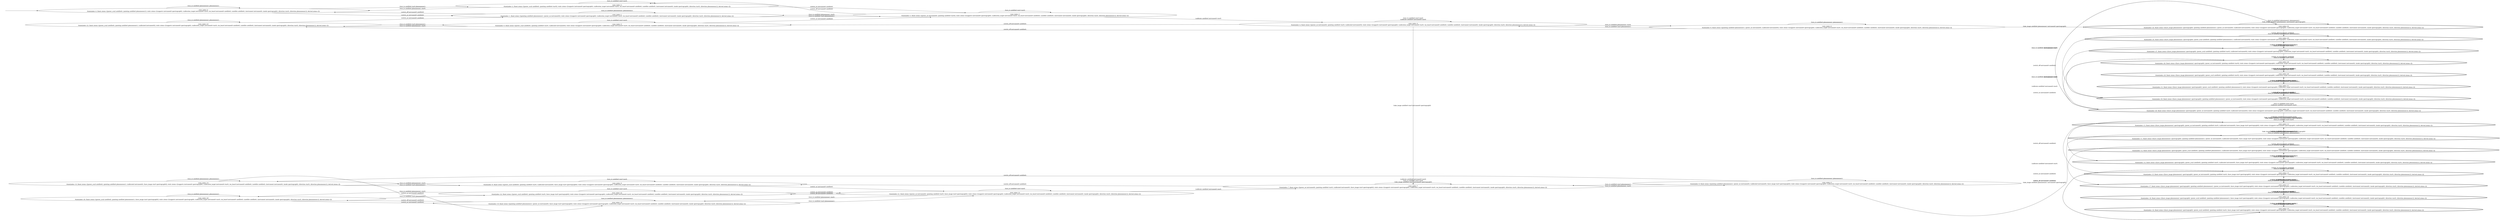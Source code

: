 digraph {
rankdir="LR"
s0[label="state_index=0
State(index=0, fluent atoms=[(power_avail satellite0), (pointing satellite0 phenomenon1)], static atoms=[(supports instrument0 spectrograph0), (calibration_target instrument0 star0), (on_board instrument0 satellite0), (satellite satellite0), (instrument instrument0), (mode spectrograph0), (direction star0), (direction phenomenon1)], derived atoms=[])
"]
s1[label="state_index=1
State(index=1, fluent atoms=[(pointing satellite0 phenomenon1), (power_on instrument0)], static atoms=[(supports instrument0 spectrograph0), (calibration_target instrument0 star0), (on_board instrument0 satellite0), (satellite satellite0), (instrument instrument0), (mode spectrograph0), (direction star0), (direction phenomenon1)], derived atoms=[])
"]
s2[label="state_index=2
State(index=2, fluent atoms=[(power_avail satellite0), (pointing satellite0 star0)], static atoms=[(supports instrument0 spectrograph0), (calibration_target instrument0 star0), (on_board instrument0 satellite0), (satellite satellite0), (instrument instrument0), (mode spectrograph0), (direction star0), (direction phenomenon1)], derived atoms=[])
"]
s3[label="state_index=3
State(index=3, fluent atoms=[(power_on instrument0), (pointing satellite0 star0)], static atoms=[(supports instrument0 spectrograph0), (calibration_target instrument0 star0), (on_board instrument0 satellite0), (satellite satellite0), (instrument instrument0), (mode spectrograph0), (direction star0), (direction phenomenon1)], derived atoms=[])
"]
s4[label="state_index=4
State(index=4, fluent atoms=[(power_on instrument0), (pointing satellite0 star0), (calibrated instrument0)], static atoms=[(supports instrument0 spectrograph0), (calibration_target instrument0 star0), (on_board instrument0 satellite0), (satellite satellite0), (instrument instrument0), (mode spectrograph0), (direction star0), (direction phenomenon1)], derived atoms=[])
"]
s5[label="state_index=5
State(index=5, fluent atoms=[(power_avail satellite0), (pointing satellite0 star0), (calibrated instrument0)], static atoms=[(supports instrument0 spectrograph0), (calibration_target instrument0 star0), (on_board instrument0 satellite0), (satellite satellite0), (instrument instrument0), (mode spectrograph0), (direction star0), (direction phenomenon1)], derived atoms=[])
"]
s6[label="state_index=6
State(index=6, fluent atoms=[(pointing satellite0 phenomenon1), (power_on instrument0), (calibrated instrument0)], static atoms=[(supports instrument0 spectrograph0), (calibration_target instrument0 star0), (on_board instrument0 satellite0), (satellite satellite0), (instrument instrument0), (mode spectrograph0), (direction star0), (direction phenomenon1)], derived atoms=[])
"]
s7[label="state_index=7
State(index=7, fluent atoms=[(power_on instrument0), (pointing satellite0 star0), (calibrated instrument0), (have_image star0 spectrograph0)], static atoms=[(supports instrument0 spectrograph0), (calibration_target instrument0 star0), (on_board instrument0 satellite0), (satellite satellite0), (instrument instrument0), (mode spectrograph0), (direction star0), (direction phenomenon1)], derived atoms=[])
"]
s8[label="state_index=8
State(index=8, fluent atoms=[(power_avail satellite0), (pointing satellite0 star0), (calibrated instrument0), (have_image star0 spectrograph0)], static atoms=[(supports instrument0 spectrograph0), (calibration_target instrument0 star0), (on_board instrument0 satellite0), (satellite satellite0), (instrument instrument0), (mode spectrograph0), (direction star0), (direction phenomenon1)], derived atoms=[])
"]
s9[label="state_index=9
State(index=9, fluent atoms=[(pointing satellite0 phenomenon1), (power_on instrument0), (calibrated instrument0), (have_image star0 spectrograph0)], static atoms=[(supports instrument0 spectrograph0), (calibration_target instrument0 star0), (on_board instrument0 satellite0), (satellite satellite0), (instrument instrument0), (mode spectrograph0), (direction star0), (direction phenomenon1)], derived atoms=[])
"]
s10[label="state_index=10
State(index=10, fluent atoms=[(power_avail satellite0), (pointing satellite0 phenomenon1), (calibrated instrument0), (have_image star0 spectrograph0)], static atoms=[(supports instrument0 spectrograph0), (calibration_target instrument0 star0), (on_board instrument0 satellite0), (satellite satellite0), (instrument instrument0), (mode spectrograph0), (direction star0), (direction phenomenon1)], derived atoms=[])
"]
s11[peripheries=2,label="state_index=11
State(index=11, fluent atoms=[(have_image phenomenon1 spectrograph0), (pointing satellite0 phenomenon1), (power_on instrument0), (calibrated instrument0), (have_image star0 spectrograph0)], static atoms=[(supports instrument0 spectrograph0), (calibration_target instrument0 star0), (on_board instrument0 satellite0), (satellite satellite0), (instrument instrument0), (mode spectrograph0), (direction star0), (direction phenomenon1)], derived atoms=[])
"]
s12[peripheries=2,label="state_index=12
State(index=12, fluent atoms=[(have_image phenomenon1 spectrograph0), (power_avail satellite0), (pointing satellite0 phenomenon1), (calibrated instrument0), (have_image star0 spectrograph0)], static atoms=[(supports instrument0 spectrograph0), (calibration_target instrument0 star0), (on_board instrument0 satellite0), (satellite satellite0), (instrument instrument0), (mode spectrograph0), (direction star0), (direction phenomenon1)], derived atoms=[])
"]
s13[peripheries=2,label="state_index=13
State(index=13, fluent atoms=[(have_image phenomenon1 spectrograph0), (power_on instrument0), (pointing satellite0 star0), (calibrated instrument0), (have_image star0 spectrograph0)], static atoms=[(supports instrument0 spectrograph0), (calibration_target instrument0 star0), (on_board instrument0 satellite0), (satellite satellite0), (instrument instrument0), (mode spectrograph0), (direction star0), (direction phenomenon1)], derived atoms=[])
"]
s14[peripheries=2,label="state_index=14
State(index=14, fluent atoms=[(have_image phenomenon1 spectrograph0), (power_avail satellite0), (pointing satellite0 star0), (calibrated instrument0), (have_image star0 spectrograph0)], static atoms=[(supports instrument0 spectrograph0), (calibration_target instrument0 star0), (on_board instrument0 satellite0), (satellite satellite0), (instrument instrument0), (mode spectrograph0), (direction star0), (direction phenomenon1)], derived atoms=[])
"]
s15[peripheries=2,label="state_index=15
State(index=15, fluent atoms=[(have_image phenomenon1 spectrograph0), (power_on instrument0), (pointing satellite0 star0), (have_image star0 spectrograph0)], static atoms=[(supports instrument0 spectrograph0), (calibration_target instrument0 star0), (on_board instrument0 satellite0), (satellite satellite0), (instrument instrument0), (mode spectrograph0), (direction star0), (direction phenomenon1)], derived atoms=[])
"]
s16[peripheries=2,label="state_index=16
State(index=16, fluent atoms=[(have_image phenomenon1 spectrograph0), (power_avail satellite0), (pointing satellite0 star0), (have_image star0 spectrograph0)], static atoms=[(supports instrument0 spectrograph0), (calibration_target instrument0 star0), (on_board instrument0 satellite0), (satellite satellite0), (instrument instrument0), (mode spectrograph0), (direction star0), (direction phenomenon1)], derived atoms=[])
"]
s17[peripheries=2,label="state_index=17
State(index=17, fluent atoms=[(have_image phenomenon1 spectrograph0), (pointing satellite0 phenomenon1), (power_on instrument0), (have_image star0 spectrograph0)], static atoms=[(supports instrument0 spectrograph0), (calibration_target instrument0 star0), (on_board instrument0 satellite0), (satellite satellite0), (instrument instrument0), (mode spectrograph0), (direction star0), (direction phenomenon1)], derived atoms=[])
"]
s18[peripheries=2,label="state_index=18
State(index=18, fluent atoms=[(have_image phenomenon1 spectrograph0), (power_avail satellite0), (pointing satellite0 phenomenon1), (have_image star0 spectrograph0)], static atoms=[(supports instrument0 spectrograph0), (calibration_target instrument0 star0), (on_board instrument0 satellite0), (satellite satellite0), (instrument instrument0), (mode spectrograph0), (direction star0), (direction phenomenon1)], derived atoms=[])
"]
s19[label="state_index=19
State(index=19, fluent atoms=[(pointing satellite0 phenomenon1), (power_on instrument0), (have_image star0 spectrograph0)], static atoms=[(supports instrument0 spectrograph0), (calibration_target instrument0 star0), (on_board instrument0 satellite0), (satellite satellite0), (instrument instrument0), (mode spectrograph0), (direction star0), (direction phenomenon1)], derived atoms=[])
"]
s20[label="state_index=20
State(index=20, fluent atoms=[(power_avail satellite0), (pointing satellite0 phenomenon1), (have_image star0 spectrograph0)], static atoms=[(supports instrument0 spectrograph0), (calibration_target instrument0 star0), (on_board instrument0 satellite0), (satellite satellite0), (instrument instrument0), (mode spectrograph0), (direction star0), (direction phenomenon1)], derived atoms=[])
"]
s21[label="state_index=21
State(index=21, fluent atoms=[(power_on instrument0), (pointing satellite0 star0), (have_image star0 spectrograph0)], static atoms=[(supports instrument0 spectrograph0), (calibration_target instrument0 star0), (on_board instrument0 satellite0), (satellite satellite0), (instrument instrument0), (mode spectrograph0), (direction star0), (direction phenomenon1)], derived atoms=[])
"]
s22[label="state_index=22
State(index=22, fluent atoms=[(power_avail satellite0), (pointing satellite0 star0), (have_image star0 spectrograph0)], static atoms=[(supports instrument0 spectrograph0), (calibration_target instrument0 star0), (on_board instrument0 satellite0), (satellite satellite0), (instrument instrument0), (mode spectrograph0), (direction star0), (direction phenomenon1)], derived atoms=[])
"]
s23[label="state_index=23
State(index=23, fluent atoms=[(power_avail satellite0), (pointing satellite0 phenomenon1), (calibrated instrument0)], static atoms=[(supports instrument0 spectrograph0), (calibration_target instrument0 star0), (on_board instrument0 satellite0), (satellite satellite0), (instrument instrument0), (mode spectrograph0), (direction star0), (direction phenomenon1)], derived atoms=[])
"]
s24[peripheries=2,label="state_index=24
State(index=24, fluent atoms=[(have_image phenomenon1 spectrograph0), (pointing satellite0 phenomenon1), (power_on instrument0), (calibrated instrument0)], static atoms=[(supports instrument0 spectrograph0), (calibration_target instrument0 star0), (on_board instrument0 satellite0), (satellite satellite0), (instrument instrument0), (mode spectrograph0), (direction star0), (direction phenomenon1)], derived atoms=[])
"]
s25[peripheries=2,label="state_index=25
State(index=25, fluent atoms=[(have_image phenomenon1 spectrograph0), (power_avail satellite0), (pointing satellite0 phenomenon1), (calibrated instrument0)], static atoms=[(supports instrument0 spectrograph0), (calibration_target instrument0 star0), (on_board instrument0 satellite0), (satellite satellite0), (instrument instrument0), (mode spectrograph0), (direction star0), (direction phenomenon1)], derived atoms=[])
"]
s26[peripheries=2,label="state_index=26
State(index=26, fluent atoms=[(have_image phenomenon1 spectrograph0), (power_on instrument0), (pointing satellite0 star0), (calibrated instrument0)], static atoms=[(supports instrument0 spectrograph0), (calibration_target instrument0 star0), (on_board instrument0 satellite0), (satellite satellite0), (instrument instrument0), (mode spectrograph0), (direction star0), (direction phenomenon1)], derived atoms=[])
"]
s27[peripheries=2,label="state_index=27
State(index=27, fluent atoms=[(have_image phenomenon1 spectrograph0), (power_avail satellite0), (pointing satellite0 star0), (calibrated instrument0)], static atoms=[(supports instrument0 spectrograph0), (calibration_target instrument0 star0), (on_board instrument0 satellite0), (satellite satellite0), (instrument instrument0), (mode spectrograph0), (direction star0), (direction phenomenon1)], derived atoms=[])
"]
s28[peripheries=2,label="state_index=28
State(index=28, fluent atoms=[(have_image phenomenon1 spectrograph0), (power_on instrument0), (pointing satellite0 star0)], static atoms=[(supports instrument0 spectrograph0), (calibration_target instrument0 star0), (on_board instrument0 satellite0), (satellite satellite0), (instrument instrument0), (mode spectrograph0), (direction star0), (direction phenomenon1)], derived atoms=[])
"]
s29[peripheries=2,label="state_index=29
State(index=29, fluent atoms=[(have_image phenomenon1 spectrograph0), (power_avail satellite0), (pointing satellite0 star0)], static atoms=[(supports instrument0 spectrograph0), (calibration_target instrument0 star0), (on_board instrument0 satellite0), (satellite satellite0), (instrument instrument0), (mode spectrograph0), (direction star0), (direction phenomenon1)], derived atoms=[])
"]
s30[peripheries=2,label="state_index=30
State(index=30, fluent atoms=[(have_image phenomenon1 spectrograph0), (pointing satellite0 phenomenon1), (power_on instrument0)], static atoms=[(supports instrument0 spectrograph0), (calibration_target instrument0 star0), (on_board instrument0 satellite0), (satellite satellite0), (instrument instrument0), (mode spectrograph0), (direction star0), (direction phenomenon1)], derived atoms=[])
"]
s31[peripheries=2,label="state_index=31
State(index=31, fluent atoms=[(have_image phenomenon1 spectrograph0), (power_avail satellite0), (pointing satellite0 phenomenon1)], static atoms=[(supports instrument0 spectrograph0), (calibration_target instrument0 star0), (on_board instrument0 satellite0), (satellite satellite0), (instrument instrument0), (mode spectrograph0), (direction star0), (direction phenomenon1)], derived atoms=[])
"]
Dangling [ label = "", style = invis ]
{ rank = same; Dangling }
Dangling -> s0
{ rank = same; s0,s10,s20,s23}
{ rank = same; s1,s2,s5,s8,s19,s22}
{ rank = same; s3,s21}
{ rank = same; s4,s7}
{ rank = same; s6,s9}
{ rank = same; s11,s12,s13,s14,s15,s16,s17,s18,s24,s25,s26,s27,s28,s29,s30,s31}
s0->s0 [label="(turn_to satellite0 phenomenon1 phenomenon1)
"]
s0->s1 [label="(switch_on instrument0 satellite0)
"]
s0->s2 [label="(turn_to satellite0 star0 phenomenon1)
"]
s1->s0 [label="(switch_off instrument0 satellite0)
"]
s1->s1 [label="(turn_to satellite0 phenomenon1 phenomenon1)
"]
s1->s3 [label="(turn_to satellite0 star0 phenomenon1)
"]
s2->s0 [label="(turn_to satellite0 phenomenon1 star0)
"]
s2->s2 [label="(turn_to satellite0 star0 star0)
"]
s2->s3 [label="(switch_on instrument0 satellite0)
"]
s3->s1 [label="(turn_to satellite0 phenomenon1 star0)
"]
s3->s2 [label="(switch_off instrument0 satellite0)
"]
s3->s3 [label="(turn_to satellite0 star0 star0)
"]
s3->s4 [label="(calibrate satellite0 instrument0 star0)
"]
s4->s4 [label="(turn_to satellite0 star0 star0)
(calibrate satellite0 instrument0 star0)
"]
s4->s5 [label="(switch_off instrument0 satellite0)
"]
s4->s6 [label="(turn_to satellite0 phenomenon1 star0)
"]
s4->s7 [label="(take_image satellite0 star0 instrument0 spectrograph0)
"]
s5->s3 [label="(switch_on instrument0 satellite0)
"]
s5->s5 [label="(turn_to satellite0 star0 star0)
"]
s5->s23 [label="(turn_to satellite0 phenomenon1 star0)
"]
s6->s4 [label="(turn_to satellite0 star0 phenomenon1)
"]
s6->s6 [label="(turn_to satellite0 phenomenon1 phenomenon1)
"]
s6->s23 [label="(switch_off instrument0 satellite0)
"]
s6->s24 [label="(take_image satellite0 phenomenon1 instrument0 spectrograph0)
"]
s7->s7 [label="(calibrate satellite0 instrument0 star0)
(turn_to satellite0 star0 star0)
(take_image satellite0 star0 instrument0 spectrograph0)
"]
s7->s8 [label="(switch_off instrument0 satellite0)
"]
s7->s9 [label="(turn_to satellite0 phenomenon1 star0)
"]
s8->s8 [label="(turn_to satellite0 star0 star0)
"]
s8->s10 [label="(turn_to satellite0 phenomenon1 star0)
"]
s8->s21 [label="(switch_on instrument0 satellite0)
"]
s9->s7 [label="(turn_to satellite0 star0 phenomenon1)
"]
s9->s9 [label="(turn_to satellite0 phenomenon1 phenomenon1)
"]
s9->s10 [label="(switch_off instrument0 satellite0)
"]
s9->s11 [label="(take_image satellite0 phenomenon1 instrument0 spectrograph0)
"]
s10->s8 [label="(turn_to satellite0 star0 phenomenon1)
"]
s10->s10 [label="(turn_to satellite0 phenomenon1 phenomenon1)
"]
s10->s19 [label="(switch_on instrument0 satellite0)
"]
s11->s11 [label="(take_image satellite0 phenomenon1 instrument0 spectrograph0)
(turn_to satellite0 phenomenon1 phenomenon1)
"]
s11->s12 [label="(switch_off instrument0 satellite0)
"]
s11->s13 [label="(turn_to satellite0 star0 phenomenon1)
"]
s12->s12 [label="(turn_to satellite0 phenomenon1 phenomenon1)
"]
s12->s14 [label="(turn_to satellite0 star0 phenomenon1)
"]
s12->s17 [label="(switch_on instrument0 satellite0)
"]
s13->s11 [label="(turn_to satellite0 phenomenon1 star0)
"]
s13->s13 [label="(calibrate satellite0 instrument0 star0)
(take_image satellite0 star0 instrument0 spectrograph0)
(turn_to satellite0 star0 star0)
"]
s13->s14 [label="(switch_off instrument0 satellite0)
"]
s14->s12 [label="(turn_to satellite0 phenomenon1 star0)
"]
s14->s14 [label="(turn_to satellite0 star0 star0)
"]
s14->s15 [label="(switch_on instrument0 satellite0)
"]
s15->s13 [label="(calibrate satellite0 instrument0 star0)
"]
s15->s15 [label="(turn_to satellite0 star0 star0)
"]
s15->s16 [label="(switch_off instrument0 satellite0)
"]
s15->s17 [label="(turn_to satellite0 phenomenon1 star0)
"]
s16->s15 [label="(switch_on instrument0 satellite0)
"]
s16->s16 [label="(turn_to satellite0 star0 star0)
"]
s16->s18 [label="(turn_to satellite0 phenomenon1 star0)
"]
s17->s15 [label="(turn_to satellite0 star0 phenomenon1)
"]
s17->s17 [label="(turn_to satellite0 phenomenon1 phenomenon1)
"]
s17->s18 [label="(switch_off instrument0 satellite0)
"]
s18->s16 [label="(turn_to satellite0 star0 phenomenon1)
"]
s18->s17 [label="(switch_on instrument0 satellite0)
"]
s18->s18 [label="(turn_to satellite0 phenomenon1 phenomenon1)
"]
s19->s19 [label="(turn_to satellite0 phenomenon1 phenomenon1)
"]
s19->s20 [label="(switch_off instrument0 satellite0)
"]
s19->s21 [label="(turn_to satellite0 star0 phenomenon1)
"]
s20->s19 [label="(switch_on instrument0 satellite0)
"]
s20->s20 [label="(turn_to satellite0 phenomenon1 phenomenon1)
"]
s20->s22 [label="(turn_to satellite0 star0 phenomenon1)
"]
s21->s7 [label="(calibrate satellite0 instrument0 star0)
"]
s21->s19 [label="(turn_to satellite0 phenomenon1 star0)
"]
s21->s21 [label="(turn_to satellite0 star0 star0)
"]
s21->s22 [label="(switch_off instrument0 satellite0)
"]
s22->s20 [label="(turn_to satellite0 phenomenon1 star0)
"]
s22->s21 [label="(switch_on instrument0 satellite0)
"]
s22->s22 [label="(turn_to satellite0 star0 star0)
"]
s23->s1 [label="(switch_on instrument0 satellite0)
"]
s23->s5 [label="(turn_to satellite0 star0 phenomenon1)
"]
s23->s23 [label="(turn_to satellite0 phenomenon1 phenomenon1)
"]
s24->s24 [label="(turn_to satellite0 phenomenon1 phenomenon1)
(take_image satellite0 phenomenon1 instrument0 spectrograph0)
"]
s24->s25 [label="(switch_off instrument0 satellite0)
"]
s24->s26 [label="(turn_to satellite0 star0 phenomenon1)
"]
s25->s25 [label="(turn_to satellite0 phenomenon1 phenomenon1)
"]
s25->s27 [label="(turn_to satellite0 star0 phenomenon1)
"]
s25->s30 [label="(switch_on instrument0 satellite0)
"]
s26->s13 [label="(take_image satellite0 star0 instrument0 spectrograph0)
"]
s26->s24 [label="(turn_to satellite0 phenomenon1 star0)
"]
s26->s26 [label="(turn_to satellite0 star0 star0)
(calibrate satellite0 instrument0 star0)
"]
s26->s27 [label="(switch_off instrument0 satellite0)
"]
s27->s25 [label="(turn_to satellite0 phenomenon1 star0)
"]
s27->s27 [label="(turn_to satellite0 star0 star0)
"]
s27->s28 [label="(switch_on instrument0 satellite0)
"]
s28->s26 [label="(calibrate satellite0 instrument0 star0)
"]
s28->s28 [label="(turn_to satellite0 star0 star0)
"]
s28->s29 [label="(switch_off instrument0 satellite0)
"]
s28->s30 [label="(turn_to satellite0 phenomenon1 star0)
"]
s29->s28 [label="(switch_on instrument0 satellite0)
"]
s29->s29 [label="(turn_to satellite0 star0 star0)
"]
s29->s31 [label="(turn_to satellite0 phenomenon1 star0)
"]
s30->s28 [label="(turn_to satellite0 star0 phenomenon1)
"]
s30->s30 [label="(turn_to satellite0 phenomenon1 phenomenon1)
"]
s30->s31 [label="(switch_off instrument0 satellite0)
"]
s31->s29 [label="(turn_to satellite0 star0 phenomenon1)
"]
s31->s30 [label="(switch_on instrument0 satellite0)
"]
s31->s31 [label="(turn_to satellite0 phenomenon1 phenomenon1)
"]
}

